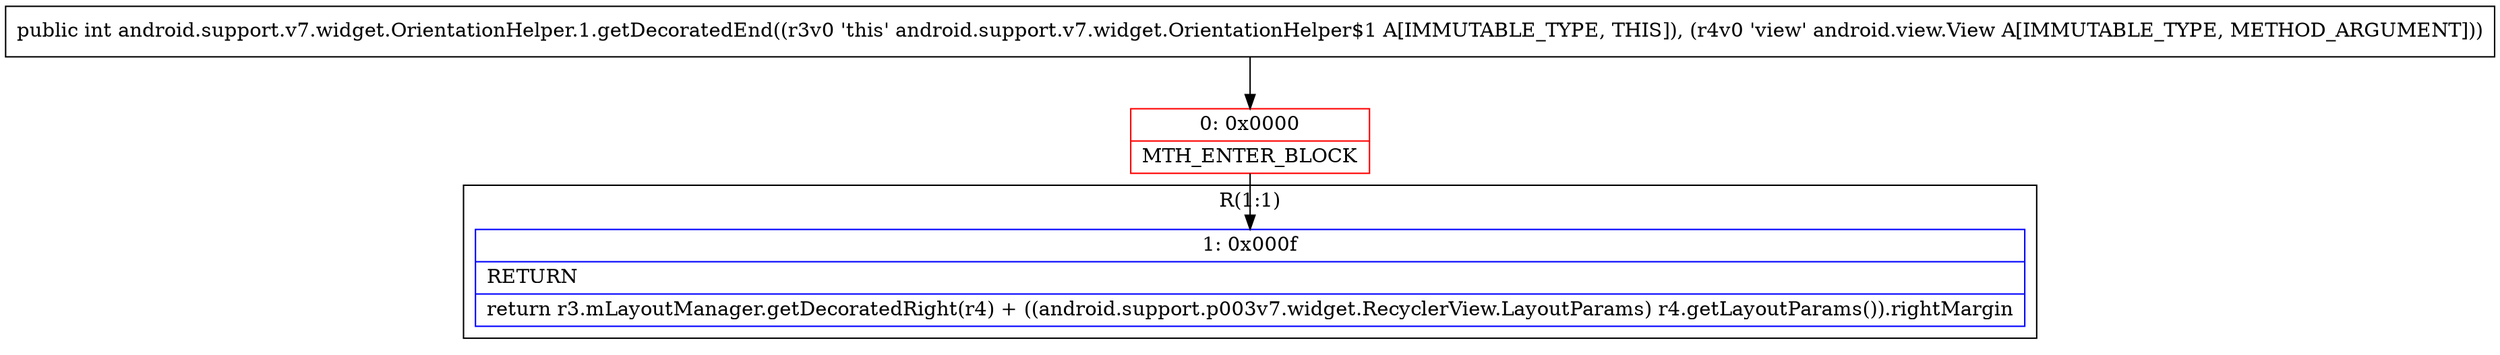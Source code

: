 digraph "CFG forandroid.support.v7.widget.OrientationHelper.1.getDecoratedEnd(Landroid\/view\/View;)I" {
subgraph cluster_Region_1275802964 {
label = "R(1:1)";
node [shape=record,color=blue];
Node_1 [shape=record,label="{1\:\ 0x000f|RETURN\l|return r3.mLayoutManager.getDecoratedRight(r4) + ((android.support.p003v7.widget.RecyclerView.LayoutParams) r4.getLayoutParams()).rightMargin\l}"];
}
Node_0 [shape=record,color=red,label="{0\:\ 0x0000|MTH_ENTER_BLOCK\l}"];
MethodNode[shape=record,label="{public int android.support.v7.widget.OrientationHelper.1.getDecoratedEnd((r3v0 'this' android.support.v7.widget.OrientationHelper$1 A[IMMUTABLE_TYPE, THIS]), (r4v0 'view' android.view.View A[IMMUTABLE_TYPE, METHOD_ARGUMENT])) }"];
MethodNode -> Node_0;
Node_0 -> Node_1;
}

